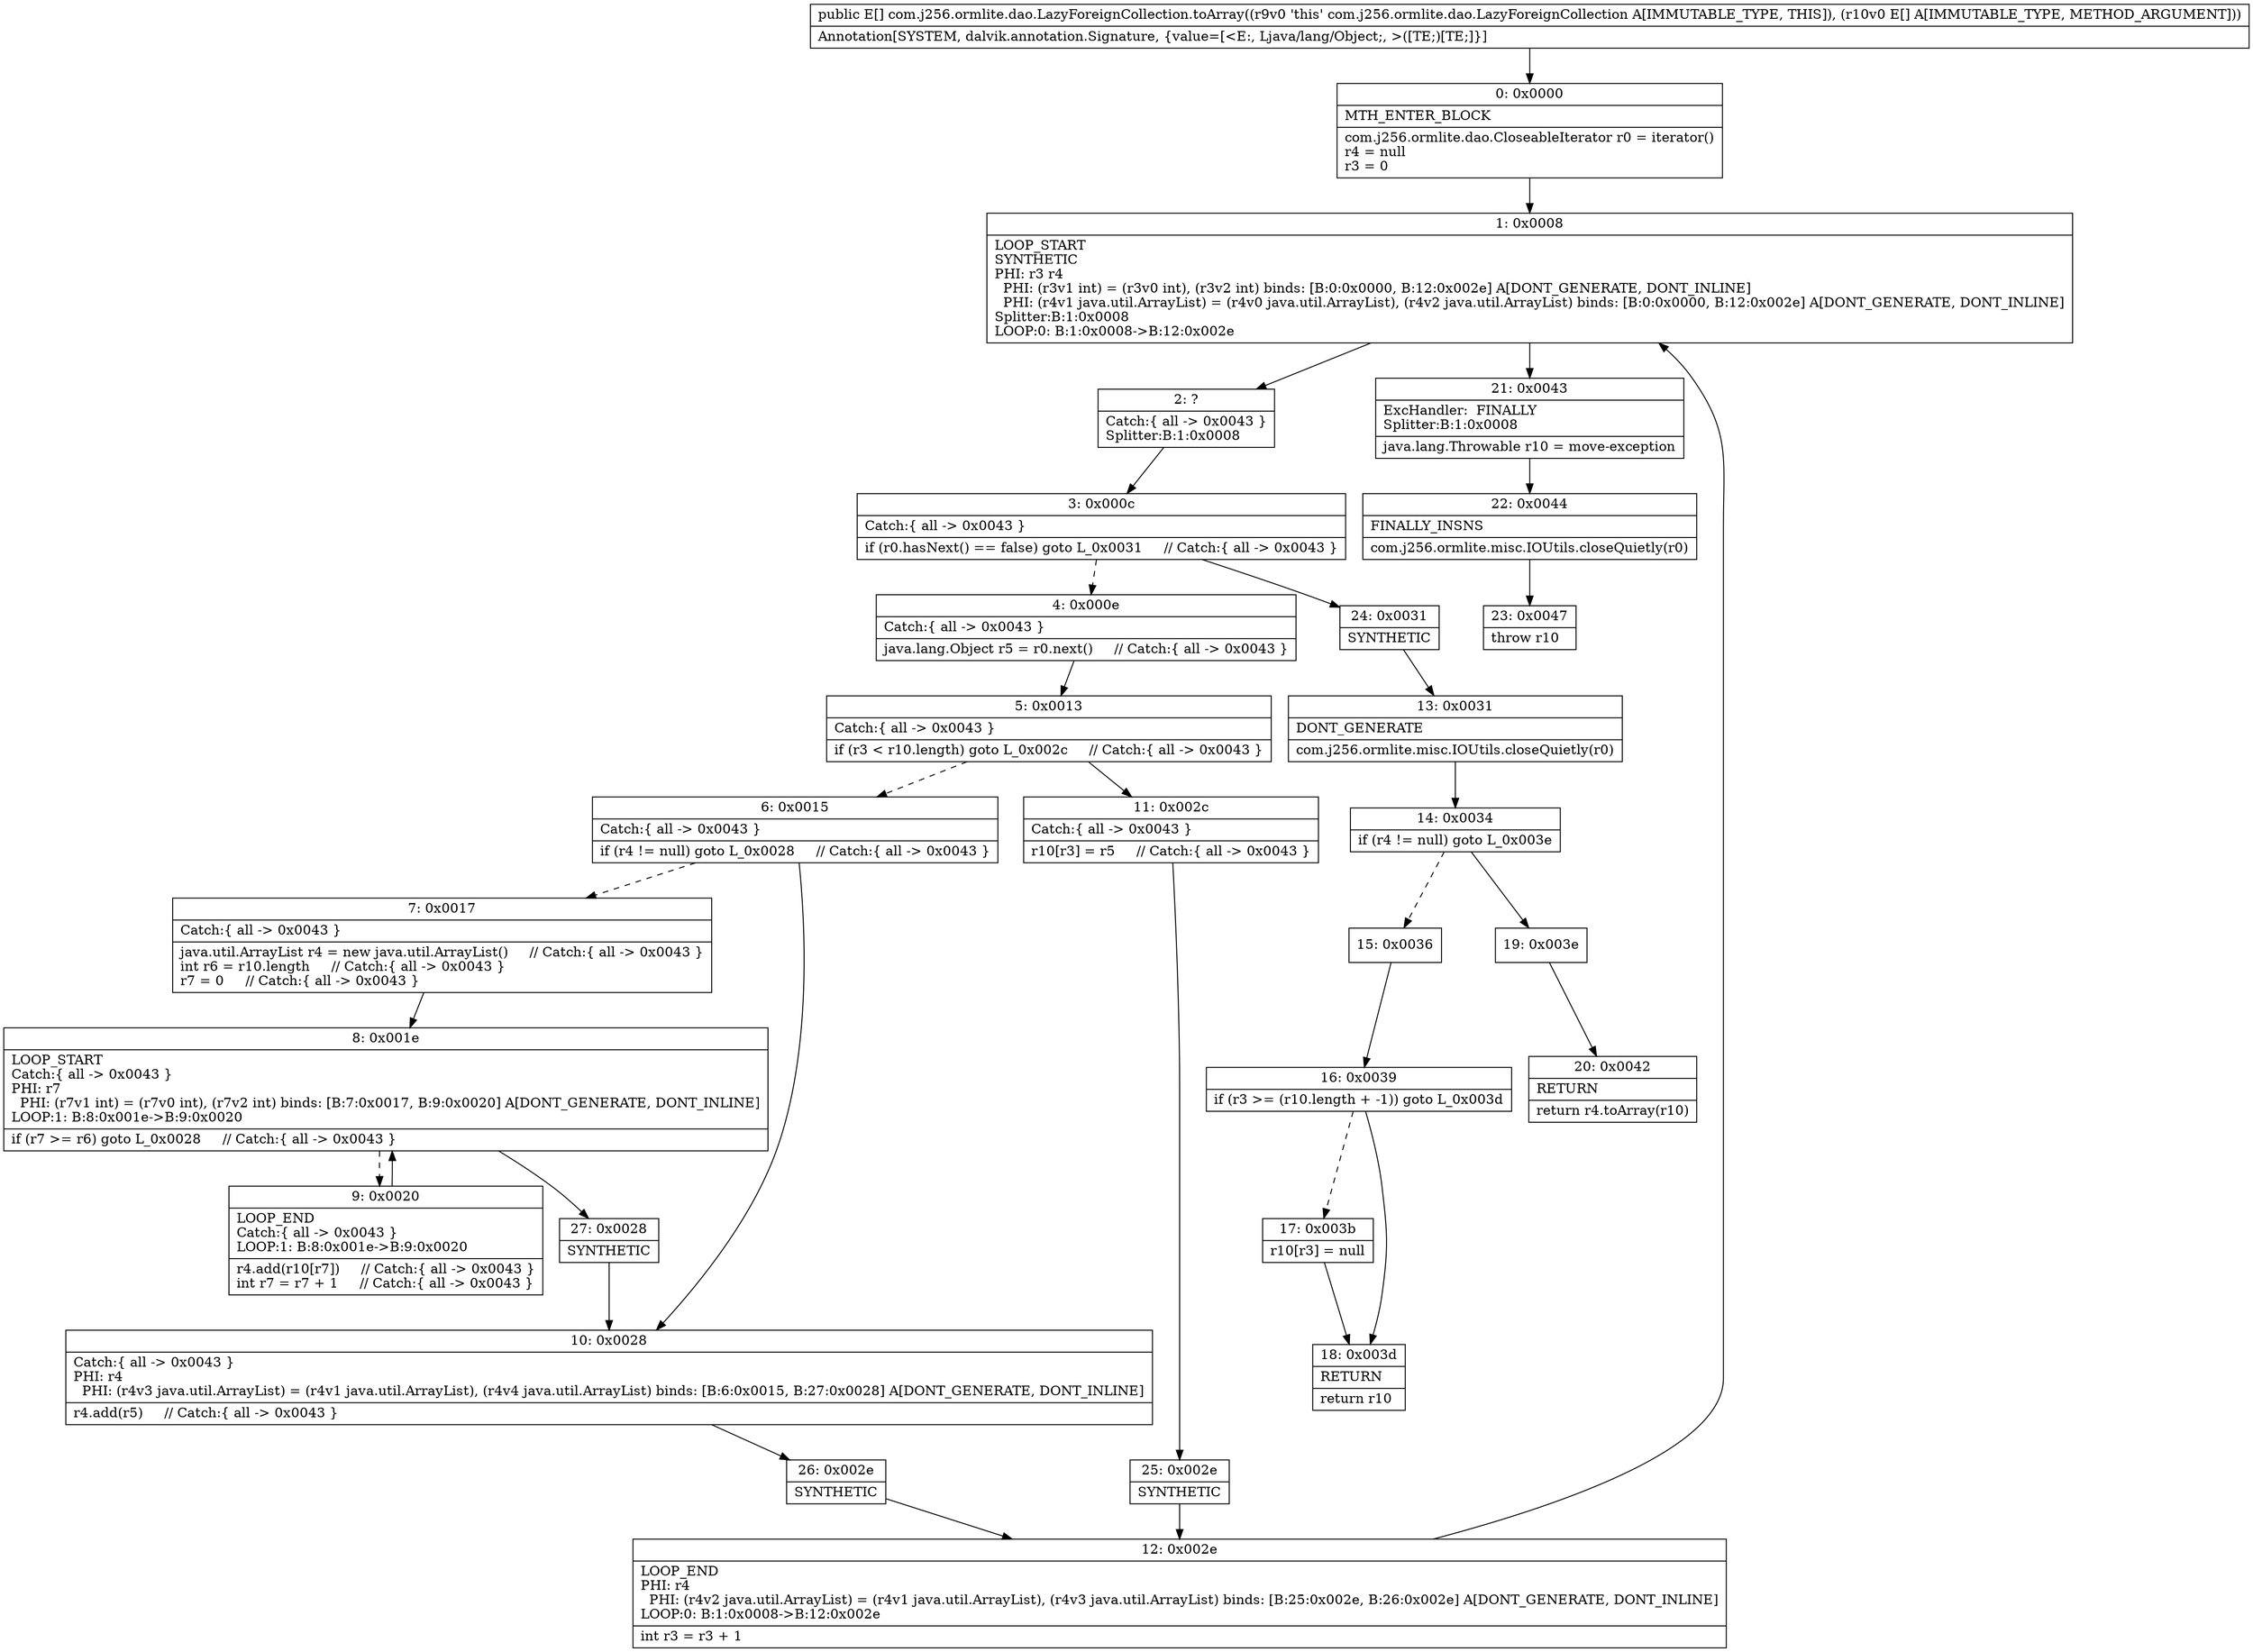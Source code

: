 digraph "CFG forcom.j256.ormlite.dao.LazyForeignCollection.toArray([Ljava\/lang\/Object;)[Ljava\/lang\/Object;" {
Node_0 [shape=record,label="{0\:\ 0x0000|MTH_ENTER_BLOCK\l|com.j256.ormlite.dao.CloseableIterator r0 = iterator()\lr4 = null\lr3 = 0\l}"];
Node_1 [shape=record,label="{1\:\ 0x0008|LOOP_START\lSYNTHETIC\lPHI: r3 r4 \l  PHI: (r3v1 int) = (r3v0 int), (r3v2 int) binds: [B:0:0x0000, B:12:0x002e] A[DONT_GENERATE, DONT_INLINE]\l  PHI: (r4v1 java.util.ArrayList) = (r4v0 java.util.ArrayList), (r4v2 java.util.ArrayList) binds: [B:0:0x0000, B:12:0x002e] A[DONT_GENERATE, DONT_INLINE]\lSplitter:B:1:0x0008\lLOOP:0: B:1:0x0008\-\>B:12:0x002e\l}"];
Node_2 [shape=record,label="{2\:\ ?|Catch:\{ all \-\> 0x0043 \}\lSplitter:B:1:0x0008\l}"];
Node_3 [shape=record,label="{3\:\ 0x000c|Catch:\{ all \-\> 0x0043 \}\l|if (r0.hasNext() == false) goto L_0x0031     \/\/ Catch:\{ all \-\> 0x0043 \}\l}"];
Node_4 [shape=record,label="{4\:\ 0x000e|Catch:\{ all \-\> 0x0043 \}\l|java.lang.Object r5 = r0.next()     \/\/ Catch:\{ all \-\> 0x0043 \}\l}"];
Node_5 [shape=record,label="{5\:\ 0x0013|Catch:\{ all \-\> 0x0043 \}\l|if (r3 \< r10.length) goto L_0x002c     \/\/ Catch:\{ all \-\> 0x0043 \}\l}"];
Node_6 [shape=record,label="{6\:\ 0x0015|Catch:\{ all \-\> 0x0043 \}\l|if (r4 != null) goto L_0x0028     \/\/ Catch:\{ all \-\> 0x0043 \}\l}"];
Node_7 [shape=record,label="{7\:\ 0x0017|Catch:\{ all \-\> 0x0043 \}\l|java.util.ArrayList r4 = new java.util.ArrayList()     \/\/ Catch:\{ all \-\> 0x0043 \}\lint r6 = r10.length     \/\/ Catch:\{ all \-\> 0x0043 \}\lr7 = 0     \/\/ Catch:\{ all \-\> 0x0043 \}\l}"];
Node_8 [shape=record,label="{8\:\ 0x001e|LOOP_START\lCatch:\{ all \-\> 0x0043 \}\lPHI: r7 \l  PHI: (r7v1 int) = (r7v0 int), (r7v2 int) binds: [B:7:0x0017, B:9:0x0020] A[DONT_GENERATE, DONT_INLINE]\lLOOP:1: B:8:0x001e\-\>B:9:0x0020\l|if (r7 \>= r6) goto L_0x0028     \/\/ Catch:\{ all \-\> 0x0043 \}\l}"];
Node_9 [shape=record,label="{9\:\ 0x0020|LOOP_END\lCatch:\{ all \-\> 0x0043 \}\lLOOP:1: B:8:0x001e\-\>B:9:0x0020\l|r4.add(r10[r7])     \/\/ Catch:\{ all \-\> 0x0043 \}\lint r7 = r7 + 1     \/\/ Catch:\{ all \-\> 0x0043 \}\l}"];
Node_10 [shape=record,label="{10\:\ 0x0028|Catch:\{ all \-\> 0x0043 \}\lPHI: r4 \l  PHI: (r4v3 java.util.ArrayList) = (r4v1 java.util.ArrayList), (r4v4 java.util.ArrayList) binds: [B:6:0x0015, B:27:0x0028] A[DONT_GENERATE, DONT_INLINE]\l|r4.add(r5)     \/\/ Catch:\{ all \-\> 0x0043 \}\l}"];
Node_11 [shape=record,label="{11\:\ 0x002c|Catch:\{ all \-\> 0x0043 \}\l|r10[r3] = r5     \/\/ Catch:\{ all \-\> 0x0043 \}\l}"];
Node_12 [shape=record,label="{12\:\ 0x002e|LOOP_END\lPHI: r4 \l  PHI: (r4v2 java.util.ArrayList) = (r4v1 java.util.ArrayList), (r4v3 java.util.ArrayList) binds: [B:25:0x002e, B:26:0x002e] A[DONT_GENERATE, DONT_INLINE]\lLOOP:0: B:1:0x0008\-\>B:12:0x002e\l|int r3 = r3 + 1\l}"];
Node_13 [shape=record,label="{13\:\ 0x0031|DONT_GENERATE\l|com.j256.ormlite.misc.IOUtils.closeQuietly(r0)\l}"];
Node_14 [shape=record,label="{14\:\ 0x0034|if (r4 != null) goto L_0x003e\l}"];
Node_15 [shape=record,label="{15\:\ 0x0036}"];
Node_16 [shape=record,label="{16\:\ 0x0039|if (r3 \>= (r10.length + \-1)) goto L_0x003d\l}"];
Node_17 [shape=record,label="{17\:\ 0x003b|r10[r3] = null\l}"];
Node_18 [shape=record,label="{18\:\ 0x003d|RETURN\l|return r10\l}"];
Node_19 [shape=record,label="{19\:\ 0x003e}"];
Node_20 [shape=record,label="{20\:\ 0x0042|RETURN\l|return r4.toArray(r10)\l}"];
Node_21 [shape=record,label="{21\:\ 0x0043|ExcHandler:  FINALLY\lSplitter:B:1:0x0008\l|java.lang.Throwable r10 = move\-exception\l}"];
Node_22 [shape=record,label="{22\:\ 0x0044|FINALLY_INSNS\l|com.j256.ormlite.misc.IOUtils.closeQuietly(r0)\l}"];
Node_23 [shape=record,label="{23\:\ 0x0047|throw r10\l}"];
Node_24 [shape=record,label="{24\:\ 0x0031|SYNTHETIC\l}"];
Node_25 [shape=record,label="{25\:\ 0x002e|SYNTHETIC\l}"];
Node_26 [shape=record,label="{26\:\ 0x002e|SYNTHETIC\l}"];
Node_27 [shape=record,label="{27\:\ 0x0028|SYNTHETIC\l}"];
MethodNode[shape=record,label="{public E[] com.j256.ormlite.dao.LazyForeignCollection.toArray((r9v0 'this' com.j256.ormlite.dao.LazyForeignCollection A[IMMUTABLE_TYPE, THIS]), (r10v0 E[] A[IMMUTABLE_TYPE, METHOD_ARGUMENT]))  | Annotation[SYSTEM, dalvik.annotation.Signature, \{value=[\<E:, Ljava\/lang\/Object;, \>([TE;)[TE;]\}]\l}"];
MethodNode -> Node_0;
Node_0 -> Node_1;
Node_1 -> Node_2;
Node_1 -> Node_21;
Node_2 -> Node_3;
Node_3 -> Node_4[style=dashed];
Node_3 -> Node_24;
Node_4 -> Node_5;
Node_5 -> Node_6[style=dashed];
Node_5 -> Node_11;
Node_6 -> Node_7[style=dashed];
Node_6 -> Node_10;
Node_7 -> Node_8;
Node_8 -> Node_9[style=dashed];
Node_8 -> Node_27;
Node_9 -> Node_8;
Node_10 -> Node_26;
Node_11 -> Node_25;
Node_12 -> Node_1;
Node_13 -> Node_14;
Node_14 -> Node_15[style=dashed];
Node_14 -> Node_19;
Node_15 -> Node_16;
Node_16 -> Node_17[style=dashed];
Node_16 -> Node_18;
Node_17 -> Node_18;
Node_19 -> Node_20;
Node_21 -> Node_22;
Node_22 -> Node_23;
Node_24 -> Node_13;
Node_25 -> Node_12;
Node_26 -> Node_12;
Node_27 -> Node_10;
}

